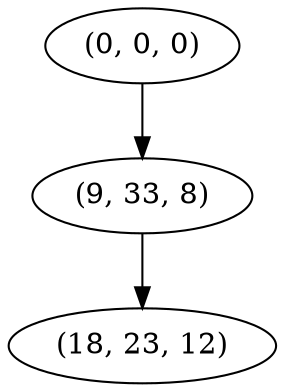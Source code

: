 digraph tree {
    "(0, 0, 0)";
    "(9, 33, 8)";
    "(18, 23, 12)";
    "(0, 0, 0)" -> "(9, 33, 8)";
    "(9, 33, 8)" -> "(18, 23, 12)";
}
